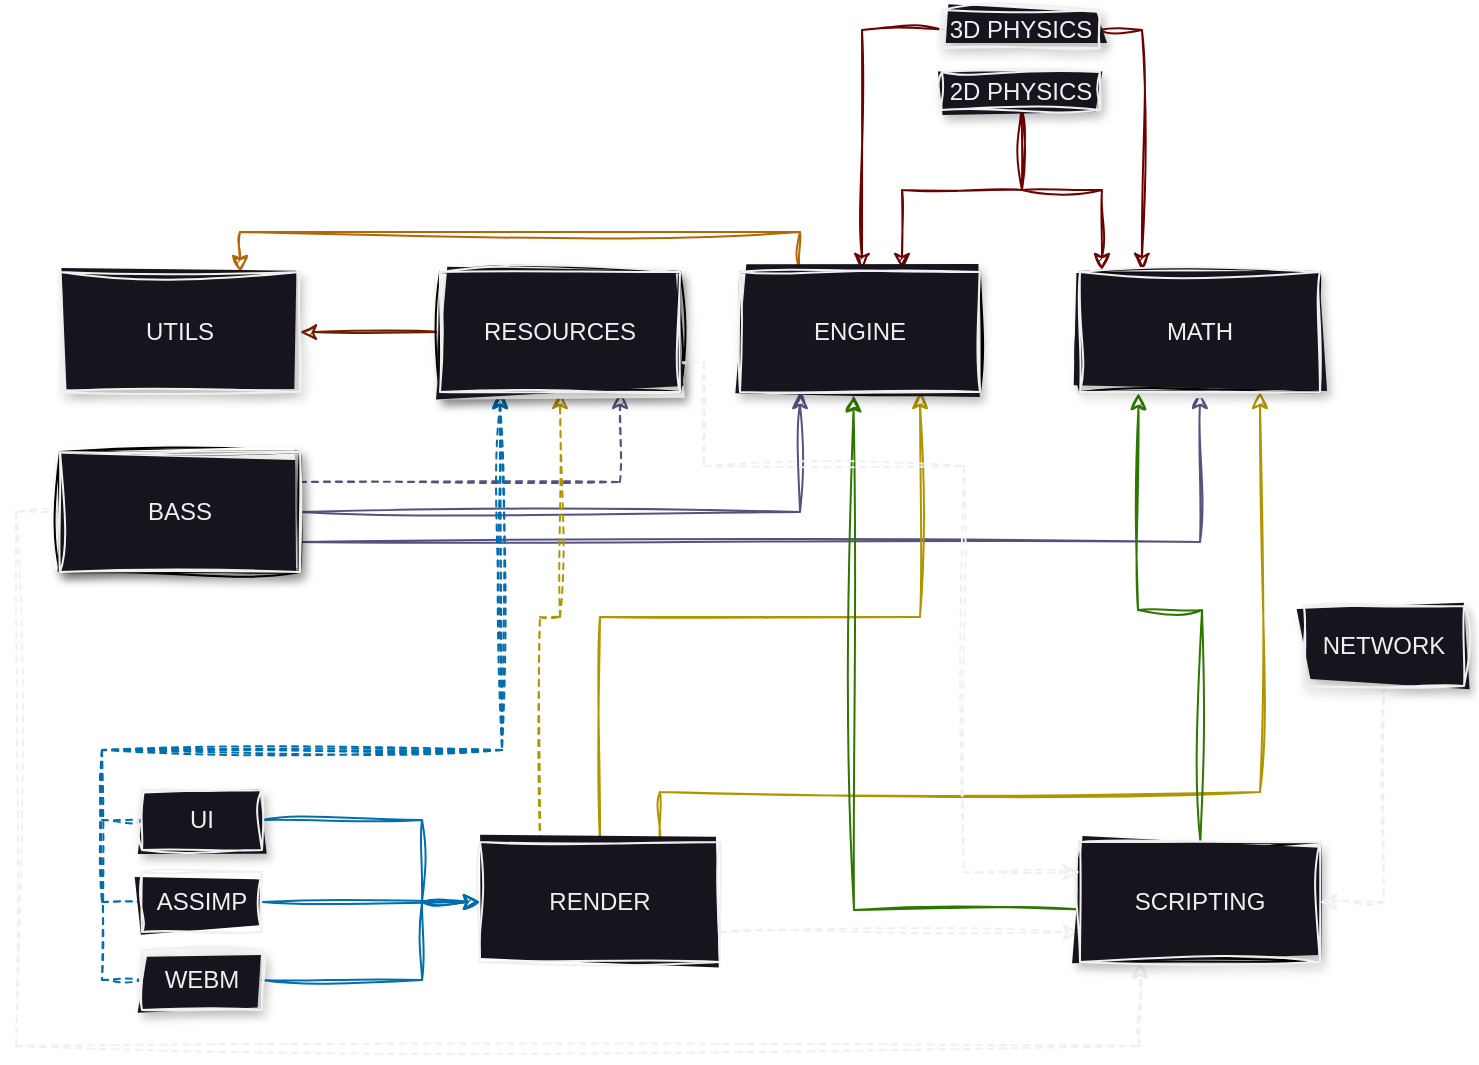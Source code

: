 <mxfile scale="1" border="0" disableSvgWarning="true">
    <diagram name="Page-1" id="9xXpQoKFAjOWmioz_WNq">
        <mxGraphModel dx="857" dy="724" grid="1" gridSize="10" guides="1" tooltips="1" connect="1" arrows="1" fold="1" page="1" pageScale="1" pageWidth="827" pageHeight="583" background="none" math="0" shadow="0">
            <root>
                <mxCell id="0"/>
                <mxCell id="1" parent="0"/>
                <mxCell id="0HHs3alpBDfe58Pw6IrG-2" style="edgeStyle=orthogonalEdgeStyle;rounded=0;orthogonalLoop=1;jettySize=auto;html=1;exitX=0.25;exitY=0;exitDx=0;exitDy=0;entryX=0.75;entryY=0;entryDx=0;entryDy=0;fillColor=#fad7ac;strokeColor=#b46504;backgroundOutline=0;sketch=1;curveFitting=1;jiggle=2;" parent="1" source="vDj8au7zf55BE4AIelzE-1" target="vDj8au7zf55BE4AIelzE-4" edge="1">
                    <mxGeometry relative="1" as="geometry"/>
                </mxCell>
                <mxCell id="vDj8au7zf55BE4AIelzE-1" value="ENGINE" style="rounded=0;whiteSpace=wrap;html=1;backgroundOutline=0;fillStyle=solid;sketch=1;curveFitting=1;jiggle=2;" parent="1" vertex="1">
                    <mxGeometry x="402" y="173" width="120" height="60" as="geometry"/>
                </mxCell>
                <mxCell id="vDj8au7zf55BE4AIelzE-3" style="edgeStyle=orthogonalEdgeStyle;rounded=0;orthogonalLoop=1;jettySize=auto;html=1;entryX=0.25;entryY=1;entryDx=0;entryDy=0;fillColor=#d0cee2;strokeColor=#56517e;backgroundOutline=0;sketch=1;curveFitting=1;jiggle=2;" parent="1" source="vDj8au7zf55BE4AIelzE-2" target="vDj8au7zf55BE4AIelzE-1" edge="1">
                    <mxGeometry relative="1" as="geometry"/>
                </mxCell>
                <mxCell id="vDj8au7zf55BE4AIelzE-8" style="edgeStyle=orthogonalEdgeStyle;rounded=0;orthogonalLoop=1;jettySize=auto;html=1;exitX=1;exitY=0.75;exitDx=0;exitDy=0;entryX=0.5;entryY=1;entryDx=0;entryDy=0;fillColor=#d0cee2;strokeColor=#56517e;backgroundOutline=0;sketch=1;curveFitting=1;jiggle=2;" parent="1" source="vDj8au7zf55BE4AIelzE-2" target="vDj8au7zf55BE4AIelzE-5" edge="1">
                    <mxGeometry relative="1" as="geometry"/>
                </mxCell>
                <mxCell id="FS8cLIiwcNOSHCEOTmZc-13" style="edgeStyle=orthogonalEdgeStyle;rounded=0;orthogonalLoop=1;jettySize=auto;html=1;exitX=1;exitY=0.25;exitDx=0;exitDy=0;entryX=0.75;entryY=1;entryDx=0;entryDy=0;fillColor=#d0cee2;strokeColor=#56517e;backgroundOutline=0;dashed=1;sketch=1;curveFitting=1;jiggle=2;" parent="1" source="vDj8au7zf55BE4AIelzE-2" target="vDj8au7zf55BE4AIelzE-6" edge="1">
                    <mxGeometry relative="1" as="geometry"/>
                </mxCell>
                <mxCell id="47" style="edgeStyle=none;sketch=1;hachureGap=4;jiggle=2;curveFitting=1;html=1;exitX=0;exitY=0.5;exitDx=0;exitDy=0;entryX=0.25;entryY=1;entryDx=0;entryDy=0;fontFamily=Architects Daughter;fontSource=https%3A%2F%2Ffonts.googleapis.com%2Fcss%3Ffamily%3DArchitects%2BDaughter;fontSize=16;rounded=0;dashed=1;strokeColor=#F0F0F0;" edge="1" parent="1" source="42" target="37">
                    <mxGeometry relative="1" as="geometry">
                        <Array as="points">
                            <mxPoint x="40" y="293"/>
                            <mxPoint x="40" y="560"/>
                            <mxPoint x="602" y="560"/>
                        </Array>
                    </mxGeometry>
                </mxCell>
                <mxCell id="vDj8au7zf55BE4AIelzE-2" value="BASS" style="rounded=0;whiteSpace=wrap;html=1;backgroundOutline=0;fillStyle=solid;shadow=1;sketch=1;curveFitting=1;jiggle=2;fillColor=default;" parent="1" vertex="1">
                    <mxGeometry x="62" y="263" width="120" height="60" as="geometry"/>
                </mxCell>
                <mxCell id="vDj8au7zf55BE4AIelzE-4" value="UTILS" style="rounded=0;whiteSpace=wrap;html=1;backgroundOutline=0;fillStyle=solid;shadow=1;sketch=1;curveFitting=1;jiggle=2;fillColor=#18141D;fontColor=#F0F0F0;strokeColor=#F0F0F0;" parent="1" vertex="1">
                    <mxGeometry x="62" y="173" width="120" height="60" as="geometry"/>
                </mxCell>
                <mxCell id="vDj8au7zf55BE4AIelzE-5" value="MATH" style="rounded=0;whiteSpace=wrap;html=1;backgroundOutline=0;fillStyle=solid;sketch=1;curveFitting=1;jiggle=2;" parent="1" vertex="1">
                    <mxGeometry x="572" y="173" width="120" height="60" as="geometry"/>
                </mxCell>
                <mxCell id="vDj8au7zf55BE4AIelzE-9" style="edgeStyle=orthogonalEdgeStyle;rounded=0;orthogonalLoop=1;jettySize=auto;html=1;exitX=0;exitY=0.5;exitDx=0;exitDy=0;fillColor=#a0522d;strokeColor=#6D1F00;backgroundOutline=0;sketch=1;curveFitting=1;jiggle=2;" parent="1" source="vDj8au7zf55BE4AIelzE-6" target="vDj8au7zf55BE4AIelzE-4" edge="1">
                    <mxGeometry relative="1" as="geometry"/>
                </mxCell>
                <mxCell id="12" style="edgeStyle=none;rounded=0;html=1;exitX=0.25;exitY=1;exitDx=0;exitDy=0;entryX=0;entryY=0.5;entryDx=0;entryDy=0;dashed=1;fillColor=#1ba1e2;strokeColor=#006EAF;endArrow=none;endFill=0;startArrow=classic;startFill=1;sketch=1;curveFitting=1;jiggle=2;" parent="1" source="vDj8au7zf55BE4AIelzE-6" target="vDj8au7zf55BE4AIelzE-14" edge="1">
                    <mxGeometry relative="1" as="geometry">
                        <mxPoint x="83" y="412" as="targetPoint"/>
                        <Array as="points">
                            <mxPoint x="283" y="412"/>
                            <mxPoint x="83" y="412"/>
                            <mxPoint x="83" y="447"/>
                        </Array>
                    </mxGeometry>
                </mxCell>
                <mxCell id="13" style="edgeStyle=none;rounded=0;html=1;exitX=0.25;exitY=1;exitDx=0;exitDy=0;entryX=0;entryY=0.5;entryDx=0;entryDy=0;dashed=1;fillColor=#1ba1e2;strokeColor=#006EAF;startArrow=classic;startFill=1;endArrow=none;endFill=0;sketch=1;curveFitting=1;jiggle=2;" parent="1" source="vDj8au7zf55BE4AIelzE-6" target="5" edge="1">
                    <mxGeometry relative="1" as="geometry">
                        <Array as="points">
                            <mxPoint x="283" y="412"/>
                            <mxPoint x="83" y="412"/>
                            <mxPoint x="83" y="488"/>
                        </Array>
                    </mxGeometry>
                </mxCell>
                <mxCell id="14" style="edgeStyle=none;rounded=0;html=1;exitX=0.25;exitY=1;exitDx=0;exitDy=0;entryX=0;entryY=0.5;entryDx=0;entryDy=0;dashed=1;fillColor=#1ba1e2;strokeColor=#006EAF;startArrow=classic;startFill=1;endArrow=none;endFill=0;sketch=1;curveFitting=1;jiggle=2;" parent="1" source="vDj8au7zf55BE4AIelzE-6" target="7" edge="1">
                    <mxGeometry relative="1" as="geometry">
                        <Array as="points">
                            <mxPoint x="283" y="412"/>
                            <mxPoint x="83" y="412"/>
                            <mxPoint x="83" y="527"/>
                        </Array>
                    </mxGeometry>
                </mxCell>
                <mxCell id="vDj8au7zf55BE4AIelzE-6" value="RESOURCES" style="rounded=0;whiteSpace=wrap;html=1;backgroundOutline=0;fillStyle=solid;sketch=1;curveFitting=1;jiggle=2;" parent="1" vertex="1">
                    <mxGeometry x="252" y="173" width="120" height="60" as="geometry"/>
                </mxCell>
                <mxCell id="vDj8au7zf55BE4AIelzE-16" style="edgeStyle=orthogonalEdgeStyle;rounded=0;orthogonalLoop=1;jettySize=auto;html=1;exitX=0.75;exitY=0;exitDx=0;exitDy=0;entryX=0.75;entryY=1;entryDx=0;entryDy=0;fillColor=#e3c800;strokeColor=#B09500;backgroundOutline=0;sketch=1;curveFitting=1;jiggle=2;" parent="1" source="vDj8au7zf55BE4AIelzE-11" target="vDj8au7zf55BE4AIelzE-5" edge="1">
                    <mxGeometry relative="1" as="geometry">
                        <Array as="points">
                            <mxPoint x="662" y="433"/>
                        </Array>
                    </mxGeometry>
                </mxCell>
                <mxCell id="vDj8au7zf55BE4AIelzE-17" style="edgeStyle=orthogonalEdgeStyle;rounded=0;orthogonalLoop=1;jettySize=auto;html=1;exitX=0.5;exitY=0;exitDx=0;exitDy=0;entryX=0.75;entryY=1;entryDx=0;entryDy=0;fillColor=#e3c800;strokeColor=#B09500;backgroundOutline=0;sketch=1;curveFitting=1;jiggle=2;" parent="1" source="vDj8au7zf55BE4AIelzE-11" target="vDj8au7zf55BE4AIelzE-1" edge="1">
                    <mxGeometry relative="1" as="geometry"/>
                </mxCell>
                <mxCell id="FS8cLIiwcNOSHCEOTmZc-17" style="edgeStyle=orthogonalEdgeStyle;rounded=0;orthogonalLoop=1;jettySize=auto;html=1;exitX=0.25;exitY=0;exitDx=0;exitDy=0;fillColor=#e3c800;strokeColor=#B09500;backgroundOutline=0;dashed=1;sketch=1;curveFitting=1;jiggle=2;" parent="1" source="vDj8au7zf55BE4AIelzE-11" target="vDj8au7zf55BE4AIelzE-6" edge="1">
                    <mxGeometry relative="1" as="geometry"/>
                </mxCell>
                <mxCell id="44" style="edgeStyle=none;sketch=1;hachureGap=4;jiggle=2;curveFitting=1;html=1;exitX=1;exitY=0.75;exitDx=0;exitDy=0;entryX=0;entryY=0.75;entryDx=0;entryDy=0;fontFamily=Architects Daughter;fontSource=https%3A%2F%2Ffonts.googleapis.com%2Fcss%3Ffamily%3DArchitects%2BDaughter;fontSize=16;rounded=0;dashed=1;strokeColor=#F0F0F0;" parent="1" source="vDj8au7zf55BE4AIelzE-11" target="37" edge="1">
                    <mxGeometry relative="1" as="geometry"/>
                </mxCell>
                <mxCell id="vDj8au7zf55BE4AIelzE-11" value="RENDER" style="whiteSpace=wrap;html=1;backgroundOutline=0;rounded=0;fillStyle=solid;sketch=1;curveFitting=1;jiggle=2;fillColor=#18141D;fontColor=#F0F0F0;strokeColor=#F0F0F0;" parent="1" vertex="1">
                    <mxGeometry x="272" y="458" width="120" height="60" as="geometry"/>
                </mxCell>
                <mxCell id="9" style="edgeStyle=none;html=1;entryX=0;entryY=0.5;entryDx=0;entryDy=0;rounded=0;fillColor=#1ba1e2;strokeColor=#006EAF;sketch=1;curveFitting=1;jiggle=2;" parent="1" source="vDj8au7zf55BE4AIelzE-14" target="vDj8au7zf55BE4AIelzE-11" edge="1">
                    <mxGeometry relative="1" as="geometry">
                        <Array as="points">
                            <mxPoint x="243" y="447"/>
                            <mxPoint x="243" y="488"/>
                        </Array>
                    </mxGeometry>
                </mxCell>
                <mxCell id="vDj8au7zf55BE4AIelzE-14" value="UI" style="whiteSpace=wrap;html=1;backgroundOutline=0;rounded=0;fillStyle=solid;shadow=1;sketch=1;curveFitting=1;jiggle=2;fillColor=#18141D;fontColor=#F0F0F0;strokeColor=#F0F0F0;" parent="1" vertex="1">
                    <mxGeometry x="103" y="432" width="60" height="30" as="geometry"/>
                </mxCell>
                <mxCell id="29" style="edgeStyle=none;rounded=0;html=1;entryX=0.258;entryY=-0.017;entryDx=0;entryDy=0;entryPerimeter=0;startArrow=none;startFill=0;endArrow=classic;endFill=1;fillColor=#a20025;strokeColor=#6F0000;sketch=1;curveFitting=1;jiggle=2;" parent="1" source="2" target="vDj8au7zf55BE4AIelzE-5" edge="1">
                    <mxGeometry relative="1" as="geometry">
                        <Array as="points">
                            <mxPoint x="603" y="52"/>
                        </Array>
                    </mxGeometry>
                </mxCell>
                <mxCell id="30" style="edgeStyle=none;rounded=0;html=1;startArrow=none;startFill=0;endArrow=classic;endFill=1;fillColor=#a20025;strokeColor=#6F0000;sketch=1;curveFitting=1;jiggle=2;" parent="1" source="2" edge="1">
                    <mxGeometry relative="1" as="geometry">
                        <mxPoint x="463" y="172" as="targetPoint"/>
                        <Array as="points">
                            <mxPoint x="463" y="52"/>
                        </Array>
                    </mxGeometry>
                </mxCell>
                <mxCell id="2" value="3D PHYSICS" style="rounded=0;whiteSpace=wrap;html=1;backgroundOutline=0;fillStyle=solid;shadow=1;sketch=1;curveFitting=1;jiggle=2;fillColor=#18141D;fontColor=#F0F0F0;strokeColor=#F0F0F0;" parent="1" vertex="1">
                    <mxGeometry x="503" y="42" width="79" height="19" as="geometry"/>
                </mxCell>
                <mxCell id="10" style="edgeStyle=none;rounded=0;html=1;entryX=0;entryY=0.5;entryDx=0;entryDy=0;fillColor=#1ba1e2;strokeColor=#006EAF;sketch=1;curveFitting=1;jiggle=2;" parent="1" source="5" target="vDj8au7zf55BE4AIelzE-11" edge="1">
                    <mxGeometry relative="1" as="geometry"/>
                </mxCell>
                <mxCell id="5" value="ASSIMP" style="whiteSpace=wrap;html=1;backgroundOutline=0;rounded=0;fillStyle=solid;sketch=1;curveFitting=1;jiggle=2;fillColor=#18141D;fontColor=#F0F0F0;strokeColor=#F0F0F0;" parent="1" vertex="1">
                    <mxGeometry x="103" y="473" width="60" height="30" as="geometry"/>
                </mxCell>
                <mxCell id="11" style="edgeStyle=none;rounded=0;html=1;entryX=0;entryY=0.5;entryDx=0;entryDy=0;fillColor=#1ba1e2;strokeColor=#006EAF;sketch=1;curveFitting=1;jiggle=2;" parent="1" source="7" target="vDj8au7zf55BE4AIelzE-11" edge="1">
                    <mxGeometry relative="1" as="geometry">
                        <Array as="points">
                            <mxPoint x="243" y="527"/>
                            <mxPoint x="243" y="488"/>
                        </Array>
                    </mxGeometry>
                </mxCell>
                <mxCell id="7" value="WEBM" style="whiteSpace=wrap;html=1;backgroundOutline=0;rounded=0;fillStyle=solid;shadow=1;sketch=1;curveFitting=1;jiggle=2;fillColor=#18141D;fontColor=#F0F0F0;strokeColor=#F0F0F0;" parent="1" vertex="1">
                    <mxGeometry x="103" y="512" width="60" height="30" as="geometry"/>
                </mxCell>
                <mxCell id="24" style="edgeStyle=none;rounded=0;html=1;startArrow=none;startFill=0;endArrow=classic;endFill=1;fillColor=#a20025;strokeColor=#6F0000;sketch=1;curveFitting=1;jiggle=2;" parent="1" source="15" edge="1">
                    <mxGeometry relative="1" as="geometry">
                        <mxPoint x="483" y="172.0" as="targetPoint"/>
                        <Array as="points">
                            <mxPoint x="543" y="132"/>
                            <mxPoint x="483" y="132"/>
                        </Array>
                    </mxGeometry>
                </mxCell>
                <mxCell id="25" style="edgeStyle=none;rounded=0;html=1;startArrow=none;startFill=0;endArrow=classic;endFill=1;fillColor=#a20025;strokeColor=#6F0000;sketch=1;curveFitting=1;jiggle=2;" parent="1" source="15" edge="1">
                    <mxGeometry relative="1" as="geometry">
                        <mxPoint x="583" y="172" as="targetPoint"/>
                        <Array as="points">
                            <mxPoint x="543" y="132"/>
                            <mxPoint x="583" y="132"/>
                        </Array>
                    </mxGeometry>
                </mxCell>
                <mxCell id="15" value="2D PHYSICS" style="rounded=0;whiteSpace=wrap;html=1;backgroundOutline=0;fillStyle=solid;shadow=1;sketch=1;curveFitting=1;jiggle=2;fillColor=#18141D;fontColor=#F0F0F0;strokeColor=#F0F0F0;" parent="1" vertex="1">
                    <mxGeometry x="503" y="73" width="79" height="19" as="geometry"/>
                </mxCell>
                <mxCell id="32" style="edgeStyle=none;html=1;rounded=0;entryX=0.244;entryY=1.009;entryDx=0;entryDy=0;entryPerimeter=0;fillColor=#60a917;strokeColor=#2D7600;sketch=1;curveFitting=1;jiggle=2;" parent="1" source="31" target="vDj8au7zf55BE4AIelzE-5" edge="1">
                    <mxGeometry relative="1" as="geometry">
                        <Array as="points">
                            <mxPoint x="633" y="342"/>
                            <mxPoint x="601" y="342"/>
                        </Array>
                    </mxGeometry>
                </mxCell>
                <mxCell id="33" style="edgeStyle=none;rounded=0;html=1;entryX=0.473;entryY=1.028;entryDx=0;entryDy=0;entryPerimeter=0;exitX=0.002;exitY=0.562;exitDx=0;exitDy=0;exitPerimeter=0;fillColor=#60a917;strokeColor=#2D7600;sketch=1;curveFitting=1;jiggle=2;" parent="1" source="31" target="vDj8au7zf55BE4AIelzE-1" edge="1">
                    <mxGeometry relative="1" as="geometry">
                        <Array as="points">
                            <mxPoint x="459" y="492"/>
                        </Array>
                    </mxGeometry>
                </mxCell>
                <mxCell id="31" value="SCRIPTING" style="rounded=0;whiteSpace=wrap;html=1;backgroundOutline=0;fillStyle=solid;sketch=1;curveFitting=1;jiggle=2;" parent="1" vertex="1">
                    <mxGeometry x="572" y="458" width="120" height="60" as="geometry"/>
                </mxCell>
                <mxCell id="34" value="RESOURCES" style="rounded=0;whiteSpace=wrap;html=1;backgroundOutline=0;fillStyle=solid;shadow=1;sketch=1;curveFitting=1;jiggle=2;fillColor=default;" parent="1" vertex="1">
                    <mxGeometry x="252" y="173" width="120" height="60" as="geometry"/>
                </mxCell>
                <mxCell id="35" value="ENGINE" style="rounded=0;whiteSpace=wrap;html=1;backgroundOutline=0;fillStyle=solid;shadow=1;sketch=1;curveFitting=1;jiggle=2;fillColor=#18141D;fontColor=#F0F0F0;strokeColor=#F0F0F0;" parent="1" vertex="1">
                    <mxGeometry x="402" y="173" width="120" height="60" as="geometry"/>
                </mxCell>
                <mxCell id="36" value="MATH" style="rounded=0;whiteSpace=wrap;html=1;backgroundOutline=0;fillStyle=solid;shadow=1;sketch=1;curveFitting=1;jiggle=2;fillColor=#18141D;fontColor=#F0F0F0;strokeColor=#F0F0F0;" parent="1" vertex="1">
                    <mxGeometry x="572" y="173" width="120" height="60" as="geometry"/>
                </mxCell>
                <mxCell id="37" value="SCRIPTING" style="rounded=0;whiteSpace=wrap;html=1;backgroundOutline=0;fillStyle=solid;shadow=1;sketch=1;curveFitting=1;jiggle=2;fillColor=#18141D;fontColor=#F0F0F0;strokeColor=#F0F0F0;" parent="1" vertex="1">
                    <mxGeometry x="572" y="458" width="120" height="60" as="geometry"/>
                </mxCell>
                <mxCell id="46" style="edgeStyle=none;rounded=0;sketch=1;hachureGap=4;jiggle=2;curveFitting=1;html=1;exitX=0.5;exitY=1;exitDx=0;exitDy=0;entryX=1;entryY=0.5;entryDx=0;entryDy=0;dashed=1;fontFamily=Architects Daughter;fontSource=https%3A%2F%2Ffonts.googleapis.com%2Fcss%3Ffamily%3DArchitects%2BDaughter;fontSize=16;strokeColor=#F0F0F0;" parent="1" source="38" target="37" edge="1">
                    <mxGeometry relative="1" as="geometry">
                        <Array as="points">
                            <mxPoint x="724" y="488"/>
                        </Array>
                    </mxGeometry>
                </mxCell>
                <mxCell id="38" value="NETWORK" style="rounded=0;whiteSpace=wrap;html=1;backgroundOutline=0;fillStyle=solid;shadow=1;sketch=1;curveFitting=1;jiggle=2;fillColor=#18141D;fontColor=#F0F0F0;strokeColor=#F0F0F0;" parent="1" vertex="1">
                    <mxGeometry x="684" y="340" width="80" height="40" as="geometry"/>
                </mxCell>
                <mxCell id="40" value="BASS" style="rounded=0;whiteSpace=wrap;html=1;backgroundOutline=0;fillStyle=solid;shadow=1;sketch=1;curveFitting=1;jiggle=2;fillColor=default;" parent="1" vertex="1">
                    <mxGeometry x="62" y="263" width="120" height="60" as="geometry"/>
                </mxCell>
                <mxCell id="41" value="RESOURCES" style="rounded=0;whiteSpace=wrap;html=1;backgroundOutline=0;fillStyle=solid;shadow=1;sketch=1;curveFitting=1;jiggle=2;fillColor=default;" parent="1" vertex="1">
                    <mxGeometry x="252" y="173" width="120" height="60" as="geometry"/>
                </mxCell>
                <mxCell id="42" value="BASS" style="rounded=0;whiteSpace=wrap;html=1;backgroundOutline=0;fillStyle=solid;shadow=1;sketch=1;curveFitting=1;jiggle=2;fillColor=#18141D;fontColor=#F0F0F0;strokeColor=#F0F0F0;" parent="1" vertex="1">
                    <mxGeometry x="62" y="263" width="120" height="60" as="geometry"/>
                </mxCell>
                <mxCell id="45" style="edgeStyle=none;rounded=0;sketch=1;hachureGap=4;jiggle=2;curveFitting=1;html=1;entryX=0;entryY=0.25;entryDx=0;entryDy=0;dashed=1;fontFamily=Architects Daughter;fontSource=https%3A%2F%2Ffonts.googleapis.com%2Fcss%3Ffamily%3DArchitects%2BDaughter;fontSize=16;exitX=1;exitY=0.75;exitDx=0;exitDy=0;strokeColor=#F0F0F0;" parent="1" source="41" target="37" edge="1">
                    <mxGeometry relative="1" as="geometry">
                        <Array as="points">
                            <mxPoint x="384" y="218"/>
                            <mxPoint x="384" y="270"/>
                            <mxPoint x="514" y="270"/>
                            <mxPoint x="514" y="473"/>
                        </Array>
                    </mxGeometry>
                </mxCell>
                <mxCell id="43" value="RESOURCES" style="rounded=0;whiteSpace=wrap;html=1;backgroundOutline=0;fillStyle=solid;shadow=1;sketch=1;curveFitting=1;jiggle=2;fillColor=#18141D;fontColor=#F0F0F0;strokeColor=#F0F0F0;" parent="1" vertex="1">
                    <mxGeometry x="252" y="173" width="120" height="60" as="geometry"/>
                </mxCell>
            </root>
        </mxGraphModel>
    </diagram>
</mxfile>
